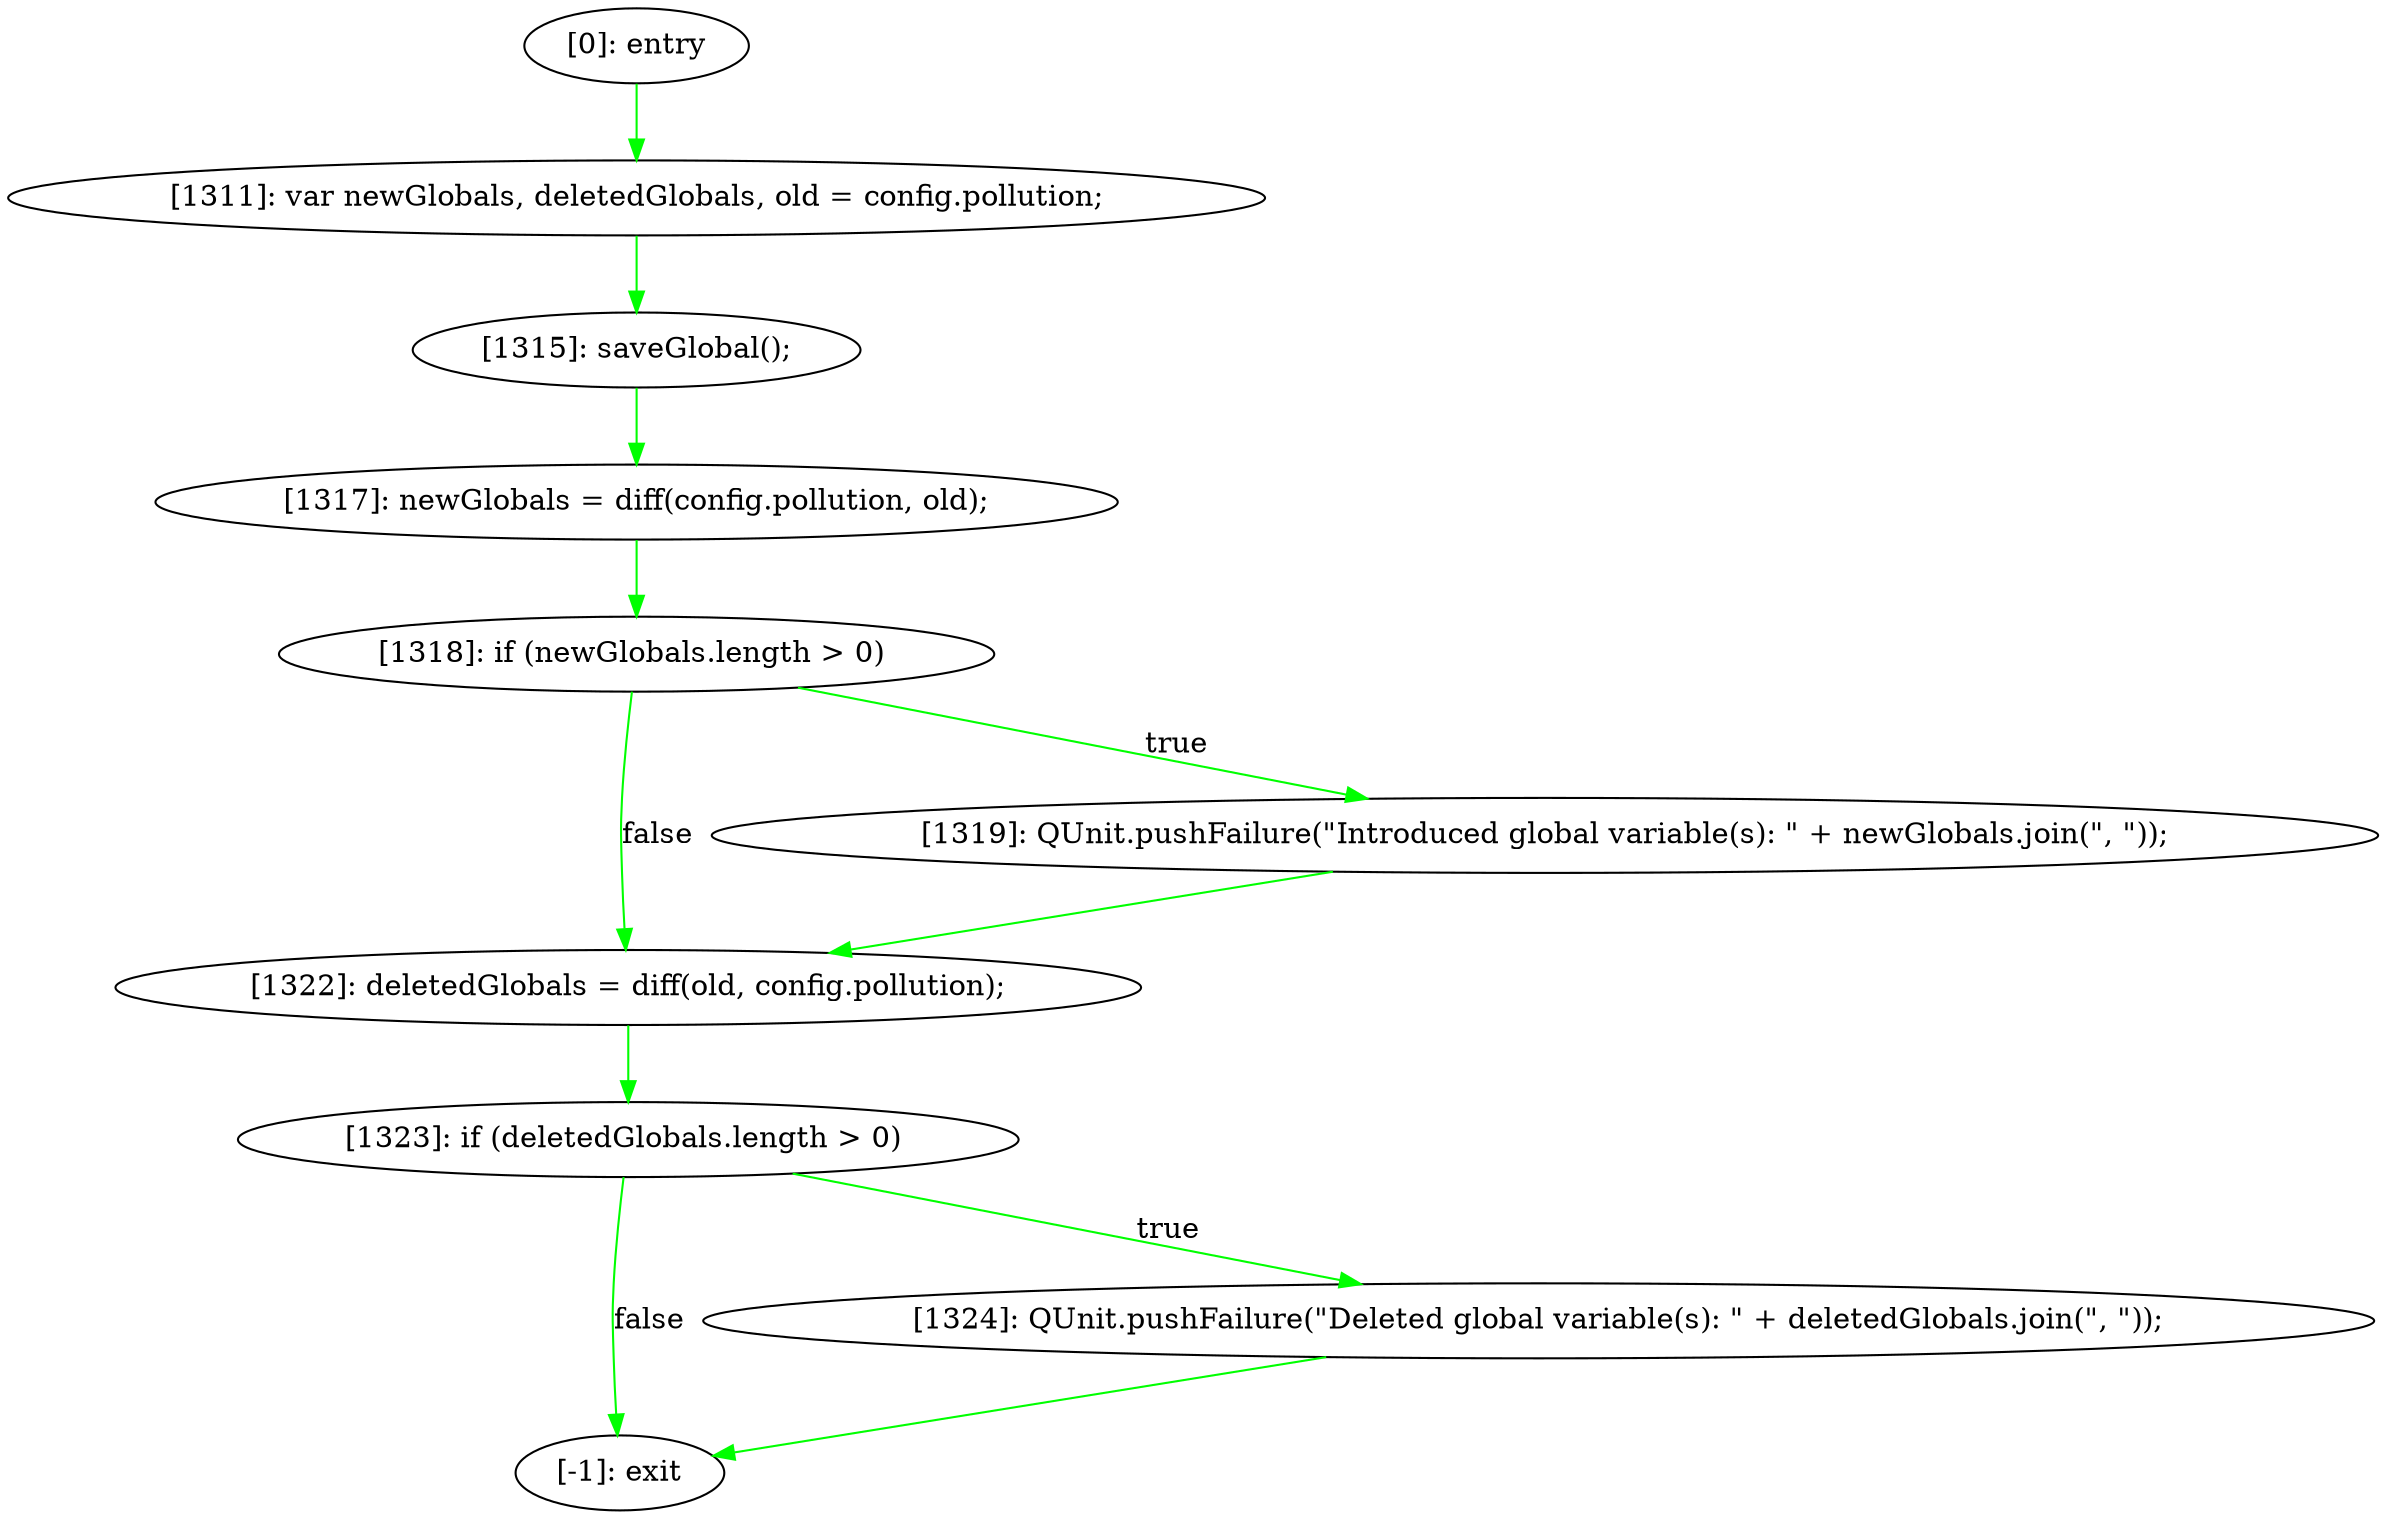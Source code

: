 digraph {
"0" [label="[1317]: newGlobals = diff(config.pollution, old);\n"] 
"1" [label="[1322]: deletedGlobals = diff(old, config.pollution);\n"] 
"2" [label="[1318]: if (newGlobals.length > 0) "] 
"3" [label="[-1]: exit"] 
"4" [label="[1315]: saveGlobal();\n"] 
"5" [label="[0]: entry"] 
"6" [label="[1319]: QUnit.pushFailure(\"Introduced global variable(s): \" + newGlobals.join(\", \"));\n"] 
"7" [label="[1323]: if (deletedGlobals.length > 0) "] 
"8" [label="[1324]: QUnit.pushFailure(\"Deleted global variable(s): \" + deletedGlobals.join(\", \"));\n"] 
"9" [label="[1311]: var newGlobals, deletedGlobals, old = config.pollution;\n"] 
"0" -> "2" [label="" color="green"] 
"1" -> "7" [label="" color="green"] 
"2" -> "6" [label="true" color="green"] 
"2" -> "1" [label="false" color="green"] 
"4" -> "0" [label="" color="green"] 
"5" -> "9" [label="" color="green"] 
"6" -> "1" [label="" color="green"] 
"7" -> "8" [label="true" color="green"] 
"7" -> "3" [label="false" color="green"] 
"8" -> "3" [label="" color="green"] 
"9" -> "4" [label="" color="green"] 
}
